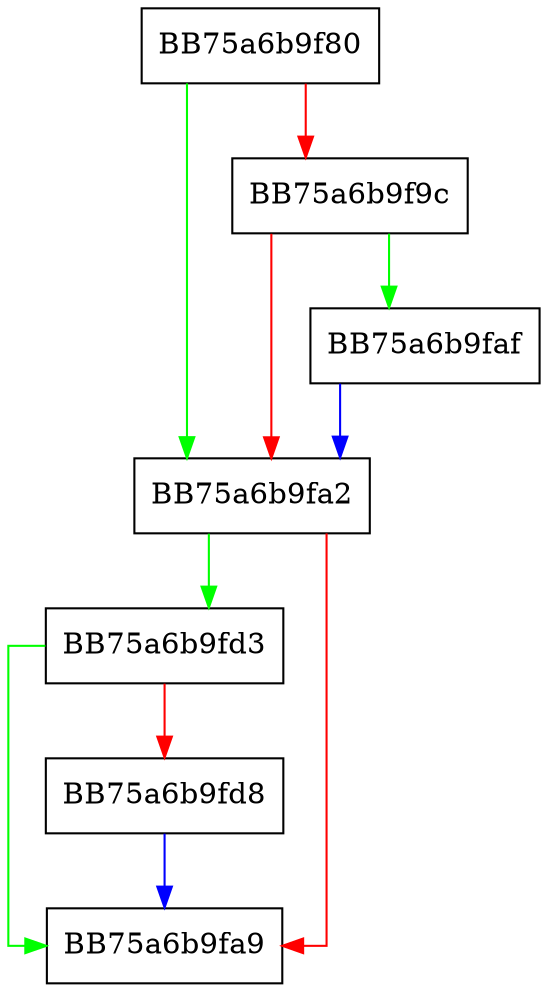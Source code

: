 digraph ShouldCollect {
  node [shape="box"];
  graph [splines=ortho];
  BB75a6b9f80 -> BB75a6b9fa2 [color="green"];
  BB75a6b9f80 -> BB75a6b9f9c [color="red"];
  BB75a6b9f9c -> BB75a6b9faf [color="green"];
  BB75a6b9f9c -> BB75a6b9fa2 [color="red"];
  BB75a6b9fa2 -> BB75a6b9fd3 [color="green"];
  BB75a6b9fa2 -> BB75a6b9fa9 [color="red"];
  BB75a6b9faf -> BB75a6b9fa2 [color="blue"];
  BB75a6b9fd3 -> BB75a6b9fa9 [color="green"];
  BB75a6b9fd3 -> BB75a6b9fd8 [color="red"];
  BB75a6b9fd8 -> BB75a6b9fa9 [color="blue"];
}